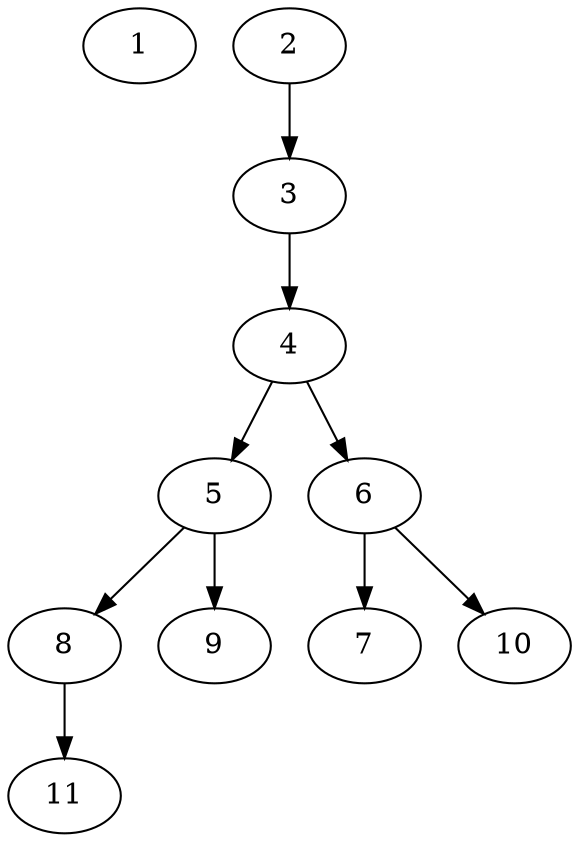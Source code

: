 // DAG (tier=1-easy, mode=data, n=11, ccr=0.340, fat=0.495, density=0.400, regular=0.607, jump=0.059, mindata=1048576, maxdata=8388608)
// DAG automatically generated by daggen at Sun Aug 24 16:33:33 2025
// /home/ermia/Project/Environments/daggen/bin/daggen --dot --ccr 0.340 --fat 0.495 --regular 0.607 --density 0.400 --jump 0.059 --mindata 1048576 --maxdata 8388608 -n 11 
digraph G {
  1 [size="1256034660121672960", alpha="0.11", expect_size="628017330060836480"]
  2 [size="4734981037744295", alpha="0.12", expect_size="2367490518872147"]
  2 -> 3 [size ="160416432914432"]
  3 [size="143693387793432576000", alpha="0.00", expect_size="71846693896716288000"]
  3 -> 4 [size ="219473038540800"]
  4 [size="12860798394095894528", alpha="0.16", expect_size="6430399197047947264"]
  4 -> 5 [size ="43913893117952"]
  4 -> 6 [size ="43913893117952"]
  5 [size="367032167806231642112", alpha="0.08", expect_size="183516083903115821056"]
  5 -> 8 [size ="410102804774912"]
  5 -> 9 [size ="410102804774912"]
  6 [size="502523585812607533056", alpha="0.12", expect_size="251261792906303766528"]
  6 -> 7 [size ="505662740103168"]
  6 -> 10 [size ="505662740103168"]
  7 [size="3397709737717117", alpha="0.06", expect_size="1698854868858558"]
  8 [size="391164476431177613312", alpha="0.17", expect_size="195582238215588806656"]
  8 -> 11 [size ="427887492595712"]
  9 [size="40693953214489296896", alpha="0.16", expect_size="20346976607244648448"]
  10 [size="601486710225720", alpha="0.14", expect_size="300743355112860"]
  11 [size="2496209576596600", alpha="0.09", expect_size="1248104788298300"]
}